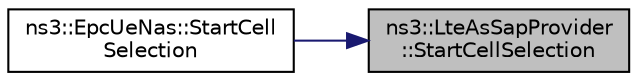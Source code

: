 digraph "ns3::LteAsSapProvider::StartCellSelection"
{
 // LATEX_PDF_SIZE
  edge [fontname="Helvetica",fontsize="10",labelfontname="Helvetica",labelfontsize="10"];
  node [fontname="Helvetica",fontsize="10",shape=record];
  rankdir="RL";
  Node1 [label="ns3::LteAsSapProvider\l::StartCellSelection",height=0.2,width=0.4,color="black", fillcolor="grey75", style="filled", fontcolor="black",tooltip="Initiate Idle mode cell selection procedure."];
  Node1 -> Node2 [dir="back",color="midnightblue",fontsize="10",style="solid",fontname="Helvetica"];
  Node2 [label="ns3::EpcUeNas::StartCell\lSelection",height=0.2,width=0.4,color="black", fillcolor="white", style="filled",URL="$classns3_1_1_epc_ue_nas.html#a52099a7b222d654366c91c05ad938557",tooltip="Causes NAS to tell AS to find a suitable cell and camp to it."];
}
